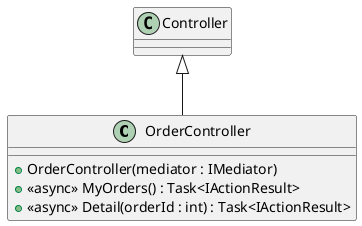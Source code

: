 @startuml OrderController
class OrderController  {
    + OrderController(mediator : IMediator)
    + <<async>> MyOrders() : Task<IActionResult>
    + <<async>> Detail(orderId : int) : Task<IActionResult>
}
Controller <|-- OrderController
@enduml